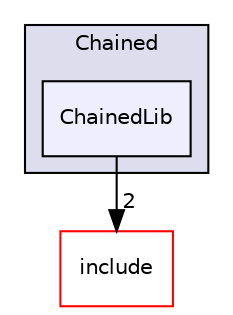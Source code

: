 digraph "c++/3rdParty/plog/samples/Chained/ChainedLib" {
  bgcolor=transparent;
  compound=true
  node [ fontsize="10", fontname="Helvetica"];
  edge [ labelfontsize="10", labelfontname="Helvetica"];
  subgraph clusterdir_233d41caa2fb1c5f21cbd7580add26fc {
    graph [ bgcolor="#ddddee", pencolor="black", label="Chained" fontname="Helvetica", fontsize="10", URL="dir_233d41caa2fb1c5f21cbd7580add26fc.html"]
  dir_3f74b6ca9f4575e4e004fd3b9ef81349 [shape=box, label="ChainedLib", style="filled", fillcolor="#eeeeff", pencolor="black", URL="dir_3f74b6ca9f4575e4e004fd3b9ef81349.html"];
  }
  dir_05ea78ffc4ddc4f6d9a6448a24f50fa8 [shape=box label="include" color="red" URL="dir_05ea78ffc4ddc4f6d9a6448a24f50fa8.html"];
  dir_3f74b6ca9f4575e4e004fd3b9ef81349->dir_05ea78ffc4ddc4f6d9a6448a24f50fa8 [headlabel="2", labeldistance=1.5 headhref="dir_000035_000027.html"];
}

